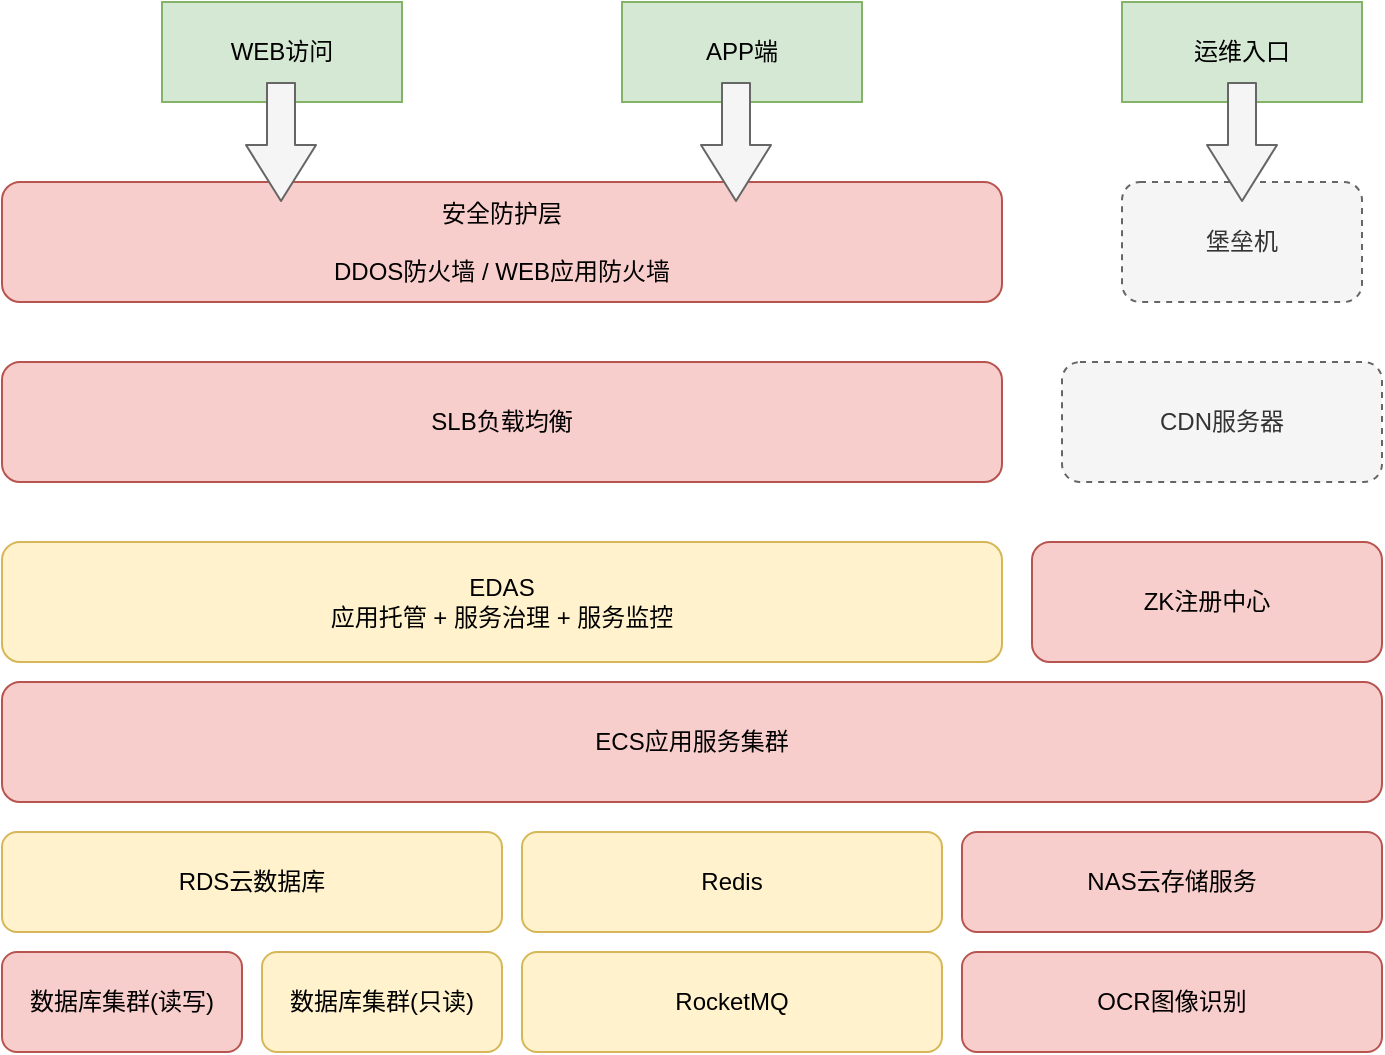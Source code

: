 <mxfile version="10.5.3" type="github"><diagram id="CGMUwHpaMMAmOaH-fkD2" name="Page-1"><mxGraphModel dx="918" dy="524" grid="1" gridSize="10" guides="1" tooltips="1" connect="1" arrows="1" fold="1" page="1" pageScale="1" pageWidth="827" pageHeight="1169" math="0" shadow="0"><root><mxCell id="0"/><mxCell id="1" parent="0"/><mxCell id="bhU9JJu_gXzc5XiMzuX2-1" value="WEB访问" style="rounded=0;whiteSpace=wrap;html=1;fillColor=#d5e8d4;strokeColor=#82b366;" vertex="1" parent="1"><mxGeometry x="190" y="70" width="120" height="50" as="geometry"/></mxCell><mxCell id="bhU9JJu_gXzc5XiMzuX2-2" value="APP端" style="rounded=0;whiteSpace=wrap;html=1;fillColor=#d5e8d4;strokeColor=#82b366;" vertex="1" parent="1"><mxGeometry x="420" y="70" width="120" height="50" as="geometry"/></mxCell><mxCell id="bhU9JJu_gXzc5XiMzuX2-3" value="运维入口" style="rounded=0;whiteSpace=wrap;html=1;fillColor=#d5e8d4;strokeColor=#82b366;" vertex="1" parent="1"><mxGeometry x="670" y="70" width="120" height="50" as="geometry"/></mxCell><mxCell id="bhU9JJu_gXzc5XiMzuX2-4" value="堡垒机" style="rounded=1;whiteSpace=wrap;html=1;fillColor=#f5f5f5;strokeColor=#666666;fontColor=#333333;dashed=1;" vertex="1" parent="1"><mxGeometry x="670" y="160" width="120" height="60" as="geometry"/></mxCell><mxCell id="bhU9JJu_gXzc5XiMzuX2-5" value="安全防护层&lt;br&gt;&lt;br&gt;DDOS防火墙 / WEB应用防火墙&lt;br&gt;" style="rounded=1;whiteSpace=wrap;html=1;fillColor=#f8cecc;strokeColor=#b85450;" vertex="1" parent="1"><mxGeometry x="110" y="160" width="500" height="60" as="geometry"/></mxCell><mxCell id="bhU9JJu_gXzc5XiMzuX2-6" value="SLB负载均衡&lt;br&gt;" style="rounded=1;whiteSpace=wrap;html=1;fillColor=#f8cecc;strokeColor=#b85450;" vertex="1" parent="1"><mxGeometry x="110" y="250" width="500" height="60" as="geometry"/></mxCell><mxCell id="bhU9JJu_gXzc5XiMzuX2-7" value="EDAS&lt;br&gt;应用托管 + 服务治理 + 服务监控&lt;br&gt;" style="rounded=1;whiteSpace=wrap;html=1;fillColor=#fff2cc;strokeColor=#d6b656;" vertex="1" parent="1"><mxGeometry x="110" y="340" width="500" height="60" as="geometry"/></mxCell><mxCell id="bhU9JJu_gXzc5XiMzuX2-8" value="" style="shape=flexArrow;endArrow=classic;html=1;width=14;endSize=9;fillColor=#f5f5f5;strokeColor=#666666;" edge="1" parent="1"><mxGeometry width="50" height="50" relative="1" as="geometry"><mxPoint x="477" y="110" as="sourcePoint"/><mxPoint x="477" y="170" as="targetPoint"/></mxGeometry></mxCell><mxCell id="bhU9JJu_gXzc5XiMzuX2-9" value="" style="shape=flexArrow;endArrow=classic;html=1;width=14;endSize=9;fillColor=#f5f5f5;strokeColor=#666666;" edge="1" parent="1"><mxGeometry width="50" height="50" relative="1" as="geometry"><mxPoint x="249.5" y="110" as="sourcePoint"/><mxPoint x="249.5" y="170" as="targetPoint"/></mxGeometry></mxCell><mxCell id="bhU9JJu_gXzc5XiMzuX2-10" value="" style="shape=flexArrow;endArrow=classic;html=1;width=14;endSize=9;fillColor=#f5f5f5;strokeColor=#666666;" edge="1" parent="1"><mxGeometry width="50" height="50" relative="1" as="geometry"><mxPoint x="730" y="110" as="sourcePoint"/><mxPoint x="730" y="170" as="targetPoint"/></mxGeometry></mxCell><mxCell id="bhU9JJu_gXzc5XiMzuX2-11" value="RDS云数据库&lt;br&gt;" style="rounded=1;whiteSpace=wrap;html=1;fillColor=#fff2cc;strokeColor=#d6b656;" vertex="1" parent="1"><mxGeometry x="110" y="485" width="250" height="50" as="geometry"/></mxCell><mxCell id="bhU9JJu_gXzc5XiMzuX2-12" value="数据库集群(读写)" style="rounded=1;whiteSpace=wrap;html=1;fillColor=#f8cecc;strokeColor=#b85450;" vertex="1" parent="1"><mxGeometry x="110" y="545" width="120" height="50" as="geometry"/></mxCell><mxCell id="bhU9JJu_gXzc5XiMzuX2-13" value="数据库集群(只读)" style="rounded=1;whiteSpace=wrap;html=1;fillColor=#fff2cc;strokeColor=#d6b656;" vertex="1" parent="1"><mxGeometry x="240" y="545" width="120" height="50" as="geometry"/></mxCell><mxCell id="bhU9JJu_gXzc5XiMzuX2-14" value="Redis&lt;br&gt;" style="rounded=1;whiteSpace=wrap;html=1;fillColor=#fff2cc;strokeColor=#d6b656;" vertex="1" parent="1"><mxGeometry x="370" y="485" width="210" height="50" as="geometry"/></mxCell><mxCell id="bhU9JJu_gXzc5XiMzuX2-15" value="RocketMQ" style="rounded=1;whiteSpace=wrap;html=1;fillColor=#fff2cc;strokeColor=#d6b656;" vertex="1" parent="1"><mxGeometry x="370" y="545" width="210" height="50" as="geometry"/></mxCell><mxCell id="bhU9JJu_gXzc5XiMzuX2-16" value="CDN服务器&lt;br&gt;" style="rounded=1;whiteSpace=wrap;html=1;fillColor=#f5f5f5;strokeColor=#666666;fontColor=#333333;dashed=1;" vertex="1" parent="1"><mxGeometry x="640" y="250" width="160" height="60" as="geometry"/></mxCell><mxCell id="bhU9JJu_gXzc5XiMzuX2-19" value="NAS云存储服务" style="rounded=1;whiteSpace=wrap;html=1;fillColor=#f8cecc;strokeColor=#b85450;" vertex="1" parent="1"><mxGeometry x="590" y="485" width="210" height="50" as="geometry"/></mxCell><mxCell id="bhU9JJu_gXzc5XiMzuX2-20" value="OCR图像识别" style="rounded=1;whiteSpace=wrap;html=1;fillColor=#f8cecc;strokeColor=#b85450;" vertex="1" parent="1"><mxGeometry x="590" y="545" width="210" height="50" as="geometry"/></mxCell><mxCell id="bhU9JJu_gXzc5XiMzuX2-21" value="ECS应用服务集群&lt;br&gt;" style="rounded=1;whiteSpace=wrap;html=1;fillColor=#f8cecc;strokeColor=#b85450;" vertex="1" parent="1"><mxGeometry x="110" y="410" width="690" height="60" as="geometry"/></mxCell><mxCell id="bhU9JJu_gXzc5XiMzuX2-24" value="ZK注册中心" style="rounded=1;whiteSpace=wrap;html=1;fillColor=#f8cecc;strokeColor=#b85450;" vertex="1" parent="1"><mxGeometry x="625" y="340" width="175" height="60" as="geometry"/></mxCell></root></mxGraphModel></diagram></mxfile>